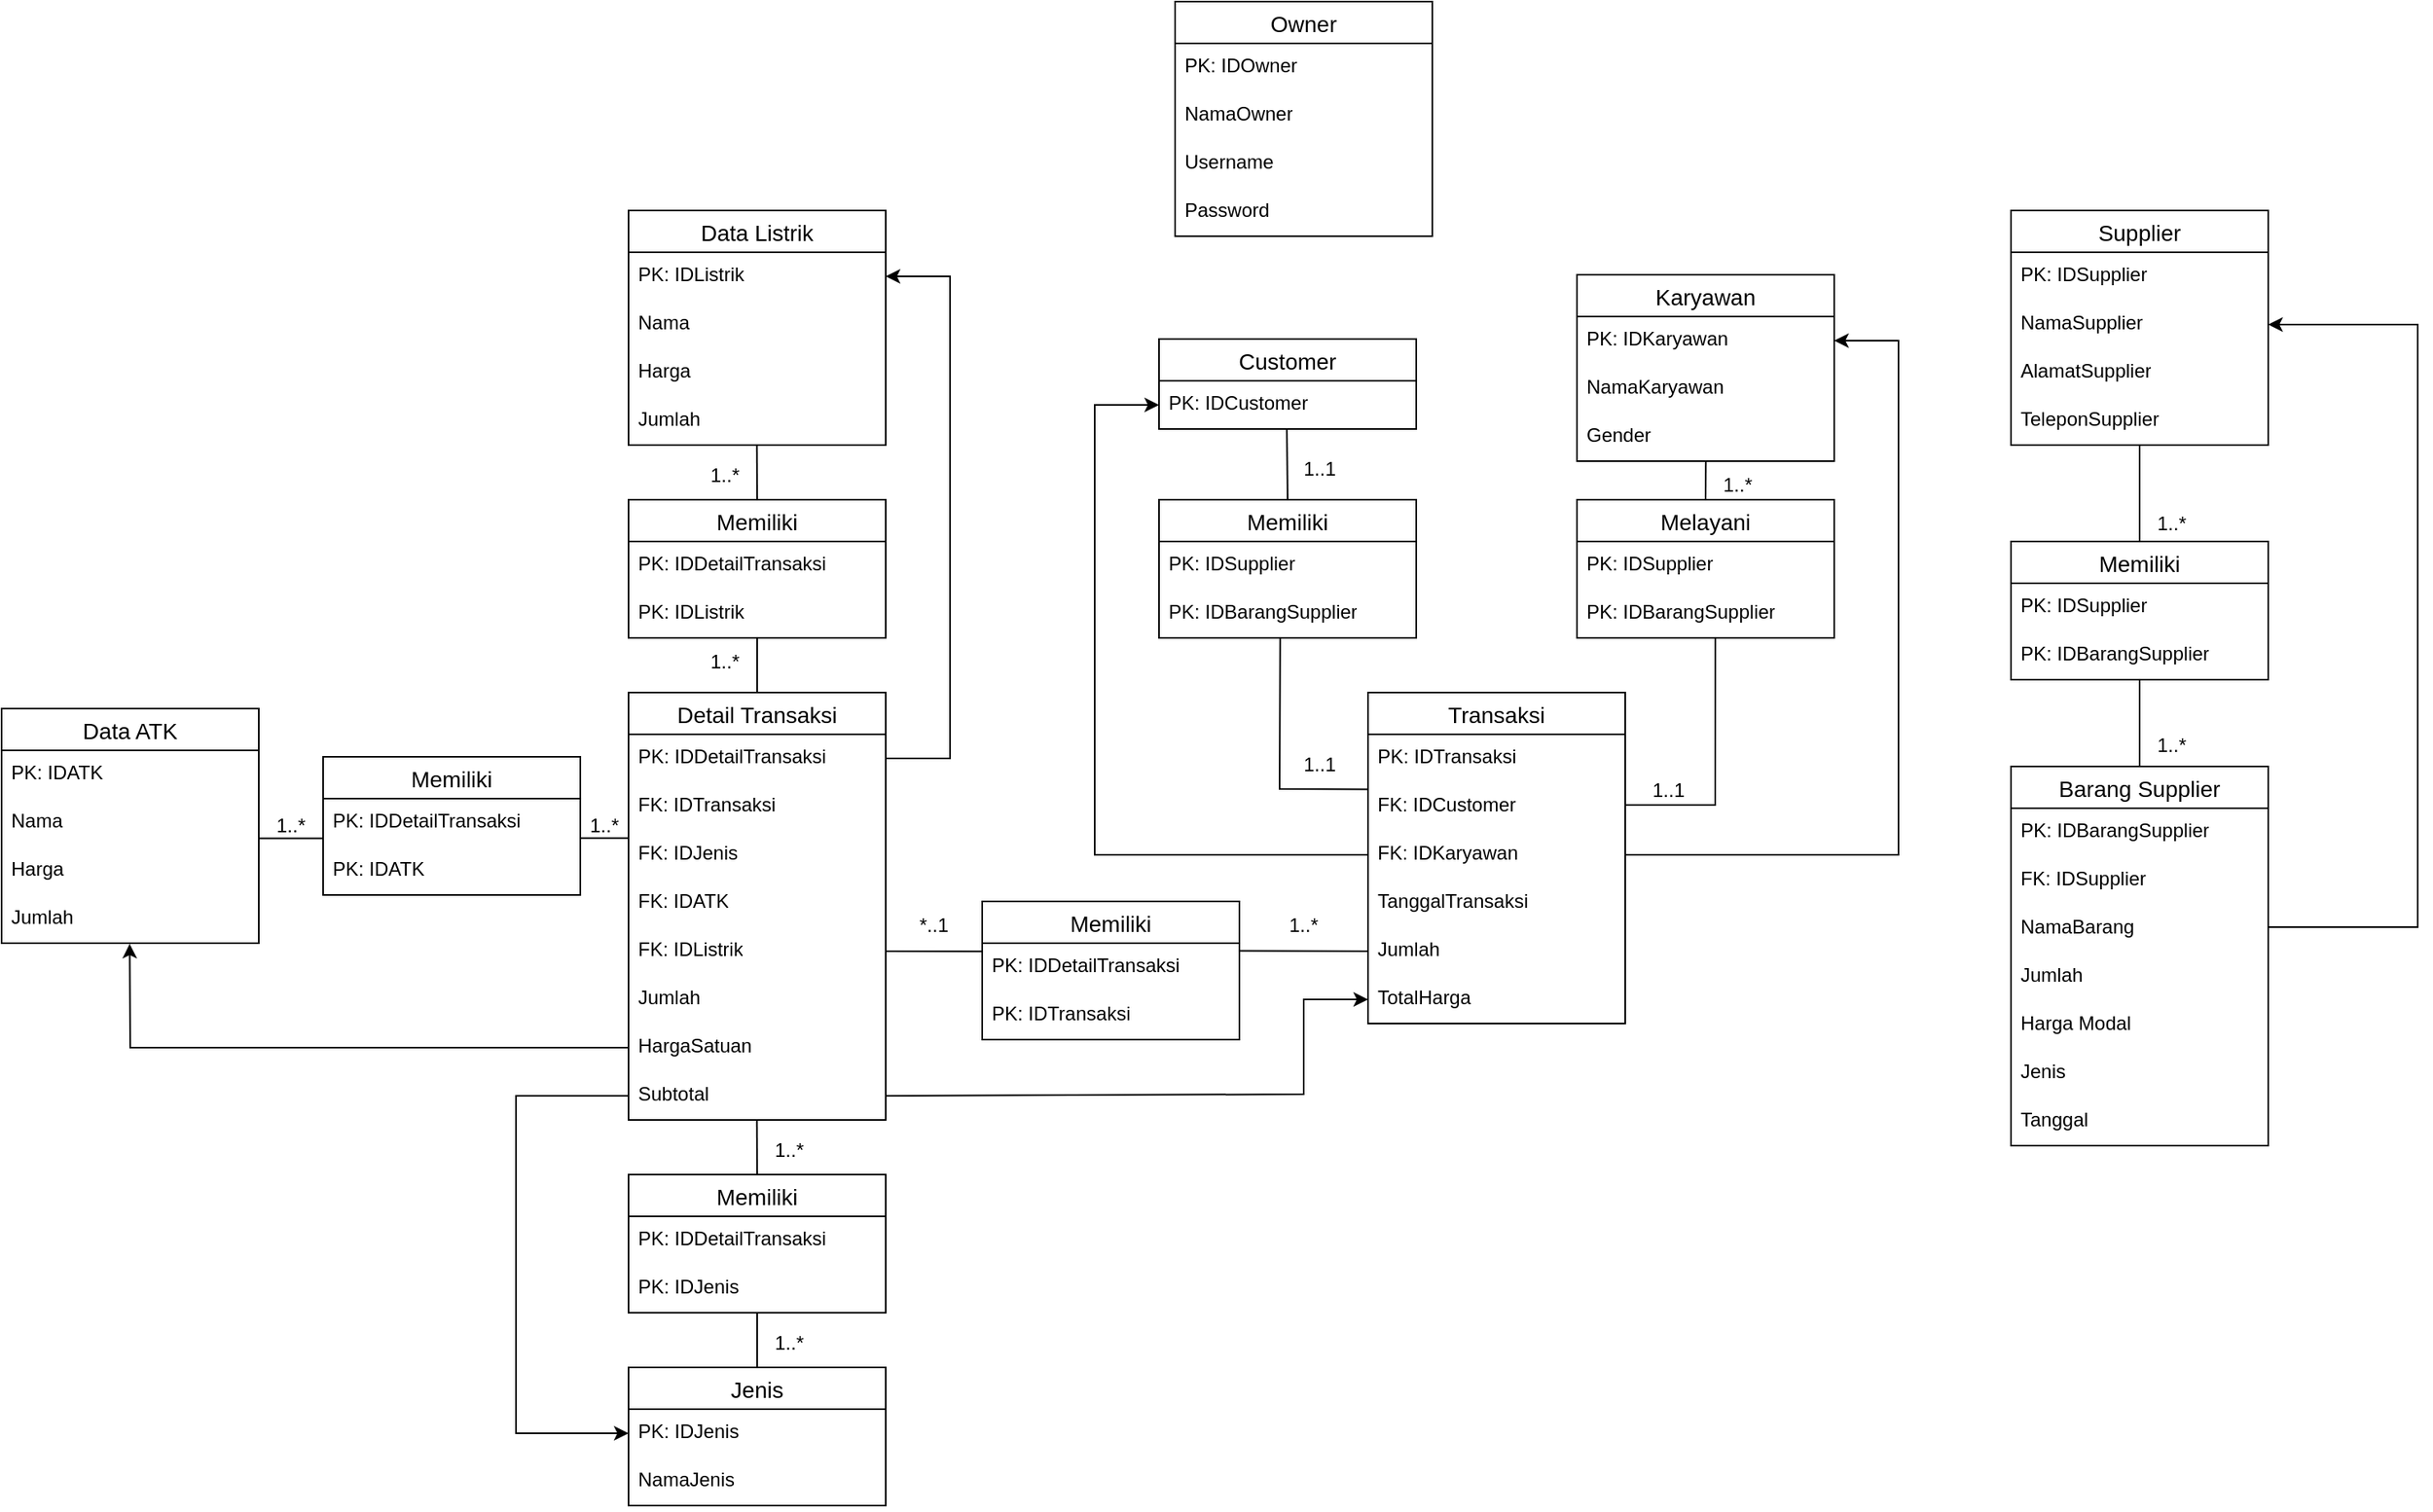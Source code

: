 <mxfile version="24.9.1">
  <diagram name="Page-1" id="pd5Z-vJEDujKjC-KWBN4">
    <mxGraphModel dx="1812" dy="1682" grid="1" gridSize="10" guides="1" tooltips="1" connect="1" arrows="1" fold="1" page="1" pageScale="1" pageWidth="827" pageHeight="1169" math="0" shadow="0">
      <root>
        <mxCell id="0" />
        <mxCell id="1" parent="0" />
        <mxCell id="2nRiDqllTPxRwzyI0WlH-1" value="Jenis" style="swimlane;fontStyle=0;childLayout=stackLayout;horizontal=1;startSize=26;horizontalStack=0;resizeParent=1;resizeParentMax=0;resizeLast=0;collapsible=1;marginBottom=0;align=center;fontSize=14;" vertex="1" parent="1">
          <mxGeometry x="150" y="760" width="160" height="86" as="geometry" />
        </mxCell>
        <mxCell id="2nRiDqllTPxRwzyI0WlH-2" value="PK: IDJenis" style="text;strokeColor=none;fillColor=none;spacingLeft=4;spacingRight=4;overflow=hidden;rotatable=0;points=[[0,0.5],[1,0.5]];portConstraint=eastwest;fontSize=12;whiteSpace=wrap;html=1;" vertex="1" parent="2nRiDqllTPxRwzyI0WlH-1">
          <mxGeometry y="26" width="160" height="30" as="geometry" />
        </mxCell>
        <mxCell id="2nRiDqllTPxRwzyI0WlH-3" value="NamaJenis" style="text;strokeColor=none;fillColor=none;spacingLeft=4;spacingRight=4;overflow=hidden;rotatable=0;points=[[0,0.5],[1,0.5]];portConstraint=eastwest;fontSize=12;whiteSpace=wrap;html=1;" vertex="1" parent="2nRiDqllTPxRwzyI0WlH-1">
          <mxGeometry y="56" width="160" height="30" as="geometry" />
        </mxCell>
        <mxCell id="2nRiDqllTPxRwzyI0WlH-5" value="Data Listrik" style="swimlane;fontStyle=0;childLayout=stackLayout;horizontal=1;startSize=26;horizontalStack=0;resizeParent=1;resizeParentMax=0;resizeLast=0;collapsible=1;marginBottom=0;align=center;fontSize=14;" vertex="1" parent="1">
          <mxGeometry x="150" y="40" width="160" height="146" as="geometry" />
        </mxCell>
        <mxCell id="2nRiDqllTPxRwzyI0WlH-6" value="PK: IDListrik" style="text;strokeColor=none;fillColor=none;spacingLeft=4;spacingRight=4;overflow=hidden;rotatable=0;points=[[0,0.5],[1,0.5]];portConstraint=eastwest;fontSize=12;whiteSpace=wrap;html=1;" vertex="1" parent="2nRiDqllTPxRwzyI0WlH-5">
          <mxGeometry y="26" width="160" height="30" as="geometry" />
        </mxCell>
        <mxCell id="2nRiDqllTPxRwzyI0WlH-10" value="Nama" style="text;strokeColor=none;fillColor=none;spacingLeft=4;spacingRight=4;overflow=hidden;rotatable=0;points=[[0,0.5],[1,0.5]];portConstraint=eastwest;fontSize=12;whiteSpace=wrap;html=1;" vertex="1" parent="2nRiDqllTPxRwzyI0WlH-5">
          <mxGeometry y="56" width="160" height="30" as="geometry" />
        </mxCell>
        <mxCell id="2nRiDqllTPxRwzyI0WlH-7" value="Harga" style="text;strokeColor=none;fillColor=none;spacingLeft=4;spacingRight=4;overflow=hidden;rotatable=0;points=[[0,0.5],[1,0.5]];portConstraint=eastwest;fontSize=12;whiteSpace=wrap;html=1;" vertex="1" parent="2nRiDqllTPxRwzyI0WlH-5">
          <mxGeometry y="86" width="160" height="30" as="geometry" />
        </mxCell>
        <mxCell id="2nRiDqllTPxRwzyI0WlH-8" value="Jumlah" style="text;strokeColor=none;fillColor=none;spacingLeft=4;spacingRight=4;overflow=hidden;rotatable=0;points=[[0,0.5],[1,0.5]];portConstraint=eastwest;fontSize=12;whiteSpace=wrap;html=1;" vertex="1" parent="2nRiDqllTPxRwzyI0WlH-5">
          <mxGeometry y="116" width="160" height="30" as="geometry" />
        </mxCell>
        <mxCell id="2nRiDqllTPxRwzyI0WlH-21" value="Data ATK" style="swimlane;fontStyle=0;childLayout=stackLayout;horizontal=1;startSize=26;horizontalStack=0;resizeParent=1;resizeParentMax=0;resizeLast=0;collapsible=1;marginBottom=0;align=center;fontSize=14;" vertex="1" parent="1">
          <mxGeometry x="-240" y="350" width="160" height="146" as="geometry" />
        </mxCell>
        <mxCell id="2nRiDqllTPxRwzyI0WlH-22" value="PK: IDATK" style="text;strokeColor=none;fillColor=none;spacingLeft=4;spacingRight=4;overflow=hidden;rotatable=0;points=[[0,0.5],[1,0.5]];portConstraint=eastwest;fontSize=12;whiteSpace=wrap;html=1;" vertex="1" parent="2nRiDqllTPxRwzyI0WlH-21">
          <mxGeometry y="26" width="160" height="30" as="geometry" />
        </mxCell>
        <mxCell id="2nRiDqllTPxRwzyI0WlH-23" value="Nama" style="text;strokeColor=none;fillColor=none;spacingLeft=4;spacingRight=4;overflow=hidden;rotatable=0;points=[[0,0.5],[1,0.5]];portConstraint=eastwest;fontSize=12;whiteSpace=wrap;html=1;" vertex="1" parent="2nRiDqllTPxRwzyI0WlH-21">
          <mxGeometry y="56" width="160" height="30" as="geometry" />
        </mxCell>
        <mxCell id="2nRiDqllTPxRwzyI0WlH-24" value="Harga" style="text;strokeColor=none;fillColor=none;spacingLeft=4;spacingRight=4;overflow=hidden;rotatable=0;points=[[0,0.5],[1,0.5]];portConstraint=eastwest;fontSize=12;whiteSpace=wrap;html=1;" vertex="1" parent="2nRiDqllTPxRwzyI0WlH-21">
          <mxGeometry y="86" width="160" height="30" as="geometry" />
        </mxCell>
        <mxCell id="2nRiDqllTPxRwzyI0WlH-25" value="Jumlah" style="text;strokeColor=none;fillColor=none;spacingLeft=4;spacingRight=4;overflow=hidden;rotatable=0;points=[[0,0.5],[1,0.5]];portConstraint=eastwest;fontSize=12;whiteSpace=wrap;html=1;" vertex="1" parent="2nRiDqllTPxRwzyI0WlH-21">
          <mxGeometry y="116" width="160" height="30" as="geometry" />
        </mxCell>
        <mxCell id="2nRiDqllTPxRwzyI0WlH-26" value="Karyawan" style="swimlane;fontStyle=0;childLayout=stackLayout;horizontal=1;startSize=26;horizontalStack=0;resizeParent=1;resizeParentMax=0;resizeLast=0;collapsible=1;marginBottom=0;align=center;fontSize=14;" vertex="1" parent="1">
          <mxGeometry x="740" y="80" width="160" height="116" as="geometry" />
        </mxCell>
        <mxCell id="2nRiDqllTPxRwzyI0WlH-27" value="PK: IDKaryawan" style="text;strokeColor=none;fillColor=none;spacingLeft=4;spacingRight=4;overflow=hidden;rotatable=0;points=[[0,0.5],[1,0.5]];portConstraint=eastwest;fontSize=12;whiteSpace=wrap;html=1;" vertex="1" parent="2nRiDqllTPxRwzyI0WlH-26">
          <mxGeometry y="26" width="160" height="30" as="geometry" />
        </mxCell>
        <mxCell id="2nRiDqllTPxRwzyI0WlH-28" value="NamaKaryawan" style="text;strokeColor=none;fillColor=none;spacingLeft=4;spacingRight=4;overflow=hidden;rotatable=0;points=[[0,0.5],[1,0.5]];portConstraint=eastwest;fontSize=12;whiteSpace=wrap;html=1;" vertex="1" parent="2nRiDqllTPxRwzyI0WlH-26">
          <mxGeometry y="56" width="160" height="30" as="geometry" />
        </mxCell>
        <mxCell id="2nRiDqllTPxRwzyI0WlH-29" value="Gender" style="text;strokeColor=none;fillColor=none;spacingLeft=4;spacingRight=4;overflow=hidden;rotatable=0;points=[[0,0.5],[1,0.5]];portConstraint=eastwest;fontSize=12;whiteSpace=wrap;html=1;" vertex="1" parent="2nRiDqllTPxRwzyI0WlH-26">
          <mxGeometry y="86" width="160" height="30" as="geometry" />
        </mxCell>
        <mxCell id="2nRiDqllTPxRwzyI0WlH-30" value="Customer" style="swimlane;fontStyle=0;childLayout=stackLayout;horizontal=1;startSize=26;horizontalStack=0;resizeParent=1;resizeParentMax=0;resizeLast=0;collapsible=1;marginBottom=0;align=center;fontSize=14;" vertex="1" parent="1">
          <mxGeometry x="480" y="120" width="160" height="56" as="geometry" />
        </mxCell>
        <mxCell id="2nRiDqllTPxRwzyI0WlH-31" value="PK: IDCustomer" style="text;strokeColor=none;fillColor=none;spacingLeft=4;spacingRight=4;overflow=hidden;rotatable=0;points=[[0,0.5],[1,0.5]];portConstraint=eastwest;fontSize=12;whiteSpace=wrap;html=1;" vertex="1" parent="2nRiDqllTPxRwzyI0WlH-30">
          <mxGeometry y="26" width="160" height="30" as="geometry" />
        </mxCell>
        <mxCell id="2nRiDqllTPxRwzyI0WlH-34" value="Owner" style="swimlane;fontStyle=0;childLayout=stackLayout;horizontal=1;startSize=26;horizontalStack=0;resizeParent=1;resizeParentMax=0;resizeLast=0;collapsible=1;marginBottom=0;align=center;fontSize=14;" vertex="1" parent="1">
          <mxGeometry x="490" y="-90" width="160" height="146" as="geometry" />
        </mxCell>
        <mxCell id="2nRiDqllTPxRwzyI0WlH-35" value="PK: IDOwner" style="text;strokeColor=none;fillColor=none;spacingLeft=4;spacingRight=4;overflow=hidden;rotatable=0;points=[[0,0.5],[1,0.5]];portConstraint=eastwest;fontSize=12;whiteSpace=wrap;html=1;" vertex="1" parent="2nRiDqllTPxRwzyI0WlH-34">
          <mxGeometry y="26" width="160" height="30" as="geometry" />
        </mxCell>
        <mxCell id="2nRiDqllTPxRwzyI0WlH-36" value="NamaOwner" style="text;strokeColor=none;fillColor=none;spacingLeft=4;spacingRight=4;overflow=hidden;rotatable=0;points=[[0,0.5],[1,0.5]];portConstraint=eastwest;fontSize=12;whiteSpace=wrap;html=1;" vertex="1" parent="2nRiDqllTPxRwzyI0WlH-34">
          <mxGeometry y="56" width="160" height="30" as="geometry" />
        </mxCell>
        <mxCell id="2nRiDqllTPxRwzyI0WlH-37" value="Username" style="text;strokeColor=none;fillColor=none;spacingLeft=4;spacingRight=4;overflow=hidden;rotatable=0;points=[[0,0.5],[1,0.5]];portConstraint=eastwest;fontSize=12;whiteSpace=wrap;html=1;" vertex="1" parent="2nRiDqllTPxRwzyI0WlH-34">
          <mxGeometry y="86" width="160" height="30" as="geometry" />
        </mxCell>
        <mxCell id="2nRiDqllTPxRwzyI0WlH-38" value="Password" style="text;strokeColor=none;fillColor=none;spacingLeft=4;spacingRight=4;overflow=hidden;rotatable=0;points=[[0,0.5],[1,0.5]];portConstraint=eastwest;fontSize=12;whiteSpace=wrap;html=1;" vertex="1" parent="2nRiDqllTPxRwzyI0WlH-34">
          <mxGeometry y="116" width="160" height="30" as="geometry" />
        </mxCell>
        <mxCell id="2nRiDqllTPxRwzyI0WlH-39" value="Supplier" style="swimlane;fontStyle=0;childLayout=stackLayout;horizontal=1;startSize=26;horizontalStack=0;resizeParent=1;resizeParentMax=0;resizeLast=0;collapsible=1;marginBottom=0;align=center;fontSize=14;" vertex="1" parent="1">
          <mxGeometry x="1010" y="40" width="160" height="146" as="geometry" />
        </mxCell>
        <mxCell id="2nRiDqllTPxRwzyI0WlH-40" value="PK: IDSupplier" style="text;strokeColor=none;fillColor=none;spacingLeft=4;spacingRight=4;overflow=hidden;rotatable=0;points=[[0,0.5],[1,0.5]];portConstraint=eastwest;fontSize=12;whiteSpace=wrap;html=1;" vertex="1" parent="2nRiDqllTPxRwzyI0WlH-39">
          <mxGeometry y="26" width="160" height="30" as="geometry" />
        </mxCell>
        <mxCell id="2nRiDqllTPxRwzyI0WlH-41" value="NamaSupplier" style="text;strokeColor=none;fillColor=none;spacingLeft=4;spacingRight=4;overflow=hidden;rotatable=0;points=[[0,0.5],[1,0.5]];portConstraint=eastwest;fontSize=12;whiteSpace=wrap;html=1;" vertex="1" parent="2nRiDqllTPxRwzyI0WlH-39">
          <mxGeometry y="56" width="160" height="30" as="geometry" />
        </mxCell>
        <mxCell id="2nRiDqllTPxRwzyI0WlH-42" value="AlamatSupplier" style="text;strokeColor=none;fillColor=none;spacingLeft=4;spacingRight=4;overflow=hidden;rotatable=0;points=[[0,0.5],[1,0.5]];portConstraint=eastwest;fontSize=12;whiteSpace=wrap;html=1;" vertex="1" parent="2nRiDqllTPxRwzyI0WlH-39">
          <mxGeometry y="86" width="160" height="30" as="geometry" />
        </mxCell>
        <mxCell id="2nRiDqllTPxRwzyI0WlH-43" value="TeleponSupplier" style="text;strokeColor=none;fillColor=none;spacingLeft=4;spacingRight=4;overflow=hidden;rotatable=0;points=[[0,0.5],[1,0.5]];portConstraint=eastwest;fontSize=12;whiteSpace=wrap;html=1;" vertex="1" parent="2nRiDqllTPxRwzyI0WlH-39">
          <mxGeometry y="116" width="160" height="30" as="geometry" />
        </mxCell>
        <mxCell id="2nRiDqllTPxRwzyI0WlH-44" value="Barang Supplier" style="swimlane;fontStyle=0;childLayout=stackLayout;horizontal=1;startSize=26;horizontalStack=0;resizeParent=1;resizeParentMax=0;resizeLast=0;collapsible=1;marginBottom=0;align=center;fontSize=14;" vertex="1" parent="1">
          <mxGeometry x="1010" y="386" width="160" height="236" as="geometry" />
        </mxCell>
        <mxCell id="2nRiDqllTPxRwzyI0WlH-45" value="PK: IDBarangSupplier" style="text;strokeColor=none;fillColor=none;spacingLeft=4;spacingRight=4;overflow=hidden;rotatable=0;points=[[0,0.5],[1,0.5]];portConstraint=eastwest;fontSize=12;whiteSpace=wrap;html=1;" vertex="1" parent="2nRiDqllTPxRwzyI0WlH-44">
          <mxGeometry y="26" width="160" height="30" as="geometry" />
        </mxCell>
        <mxCell id="2nRiDqllTPxRwzyI0WlH-46" value="FK: IDSupplier" style="text;strokeColor=none;fillColor=none;spacingLeft=4;spacingRight=4;overflow=hidden;rotatable=0;points=[[0,0.5],[1,0.5]];portConstraint=eastwest;fontSize=12;whiteSpace=wrap;html=1;" vertex="1" parent="2nRiDqllTPxRwzyI0WlH-44">
          <mxGeometry y="56" width="160" height="30" as="geometry" />
        </mxCell>
        <mxCell id="2nRiDqllTPxRwzyI0WlH-47" value="NamaBarang" style="text;strokeColor=none;fillColor=none;spacingLeft=4;spacingRight=4;overflow=hidden;rotatable=0;points=[[0,0.5],[1,0.5]];portConstraint=eastwest;fontSize=12;whiteSpace=wrap;html=1;" vertex="1" parent="2nRiDqllTPxRwzyI0WlH-44">
          <mxGeometry y="86" width="160" height="30" as="geometry" />
        </mxCell>
        <mxCell id="2nRiDqllTPxRwzyI0WlH-49" value="Jumlah" style="text;strokeColor=none;fillColor=none;spacingLeft=4;spacingRight=4;overflow=hidden;rotatable=0;points=[[0,0.5],[1,0.5]];portConstraint=eastwest;fontSize=12;whiteSpace=wrap;html=1;" vertex="1" parent="2nRiDqllTPxRwzyI0WlH-44">
          <mxGeometry y="116" width="160" height="30" as="geometry" />
        </mxCell>
        <mxCell id="2nRiDqllTPxRwzyI0WlH-50" value="Harga Modal" style="text;strokeColor=none;fillColor=none;spacingLeft=4;spacingRight=4;overflow=hidden;rotatable=0;points=[[0,0.5],[1,0.5]];portConstraint=eastwest;fontSize=12;whiteSpace=wrap;html=1;" vertex="1" parent="2nRiDqllTPxRwzyI0WlH-44">
          <mxGeometry y="146" width="160" height="30" as="geometry" />
        </mxCell>
        <mxCell id="2nRiDqllTPxRwzyI0WlH-51" value="Jenis" style="text;strokeColor=none;fillColor=none;spacingLeft=4;spacingRight=4;overflow=hidden;rotatable=0;points=[[0,0.5],[1,0.5]];portConstraint=eastwest;fontSize=12;whiteSpace=wrap;html=1;" vertex="1" parent="2nRiDqllTPxRwzyI0WlH-44">
          <mxGeometry y="176" width="160" height="30" as="geometry" />
        </mxCell>
        <mxCell id="2nRiDqllTPxRwzyI0WlH-52" value="Tanggal" style="text;strokeColor=none;fillColor=none;spacingLeft=4;spacingRight=4;overflow=hidden;rotatable=0;points=[[0,0.5],[1,0.5]];portConstraint=eastwest;fontSize=12;whiteSpace=wrap;html=1;" vertex="1" parent="2nRiDqllTPxRwzyI0WlH-44">
          <mxGeometry y="206" width="160" height="30" as="geometry" />
        </mxCell>
        <mxCell id="2nRiDqllTPxRwzyI0WlH-53" value="Transaksi" style="swimlane;fontStyle=0;childLayout=stackLayout;horizontal=1;startSize=26;horizontalStack=0;resizeParent=1;resizeParentMax=0;resizeLast=0;collapsible=1;marginBottom=0;align=center;fontSize=14;" vertex="1" parent="1">
          <mxGeometry x="610" y="340" width="160" height="206" as="geometry" />
        </mxCell>
        <mxCell id="2nRiDqllTPxRwzyI0WlH-54" value="PK: IDTransaksi" style="text;strokeColor=none;fillColor=none;spacingLeft=4;spacingRight=4;overflow=hidden;rotatable=0;points=[[0,0.5],[1,0.5]];portConstraint=eastwest;fontSize=12;whiteSpace=wrap;html=1;" vertex="1" parent="2nRiDqllTPxRwzyI0WlH-53">
          <mxGeometry y="26" width="160" height="30" as="geometry" />
        </mxCell>
        <mxCell id="2nRiDqllTPxRwzyI0WlH-61" value="FK: IDCustomer" style="text;strokeColor=none;fillColor=none;spacingLeft=4;spacingRight=4;overflow=hidden;rotatable=0;points=[[0,0.5],[1,0.5]];portConstraint=eastwest;fontSize=12;whiteSpace=wrap;html=1;" vertex="1" parent="2nRiDqllTPxRwzyI0WlH-53">
          <mxGeometry y="56" width="160" height="30" as="geometry" />
        </mxCell>
        <mxCell id="2nRiDqllTPxRwzyI0WlH-62" value="FK: IDKaryawan" style="text;strokeColor=none;fillColor=none;spacingLeft=4;spacingRight=4;overflow=hidden;rotatable=0;points=[[0,0.5],[1,0.5]];portConstraint=eastwest;fontSize=12;whiteSpace=wrap;html=1;" vertex="1" parent="2nRiDqllTPxRwzyI0WlH-53">
          <mxGeometry y="86" width="160" height="30" as="geometry" />
        </mxCell>
        <mxCell id="2nRiDqllTPxRwzyI0WlH-55" value="TanggalTransaksi" style="text;strokeColor=none;fillColor=none;spacingLeft=4;spacingRight=4;overflow=hidden;rotatable=0;points=[[0,0.5],[1,0.5]];portConstraint=eastwest;fontSize=12;whiteSpace=wrap;html=1;" vertex="1" parent="2nRiDqllTPxRwzyI0WlH-53">
          <mxGeometry y="116" width="160" height="30" as="geometry" />
        </mxCell>
        <mxCell id="2nRiDqllTPxRwzyI0WlH-56" value="Jumlah" style="text;strokeColor=none;fillColor=none;spacingLeft=4;spacingRight=4;overflow=hidden;rotatable=0;points=[[0,0.5],[1,0.5]];portConstraint=eastwest;fontSize=12;whiteSpace=wrap;html=1;" vertex="1" parent="2nRiDqllTPxRwzyI0WlH-53">
          <mxGeometry y="146" width="160" height="30" as="geometry" />
        </mxCell>
        <mxCell id="2nRiDqllTPxRwzyI0WlH-57" value="TotalHarga" style="text;strokeColor=none;fillColor=none;spacingLeft=4;spacingRight=4;overflow=hidden;rotatable=0;points=[[0,0.5],[1,0.5]];portConstraint=eastwest;fontSize=12;whiteSpace=wrap;html=1;" vertex="1" parent="2nRiDqllTPxRwzyI0WlH-53">
          <mxGeometry y="176" width="160" height="30" as="geometry" />
        </mxCell>
        <mxCell id="2nRiDqllTPxRwzyI0WlH-64" value="Detail Transaksi" style="swimlane;fontStyle=0;childLayout=stackLayout;horizontal=1;startSize=26;horizontalStack=0;resizeParent=1;resizeParentMax=0;resizeLast=0;collapsible=1;marginBottom=0;align=center;fontSize=14;" vertex="1" parent="1">
          <mxGeometry x="150" y="340" width="160" height="266" as="geometry" />
        </mxCell>
        <mxCell id="2nRiDqllTPxRwzyI0WlH-65" value="PK: IDDetailTransaksi" style="text;strokeColor=none;fillColor=none;spacingLeft=4;spacingRight=4;overflow=hidden;rotatable=0;points=[[0,0.5],[1,0.5]];portConstraint=eastwest;fontSize=12;whiteSpace=wrap;html=1;" vertex="1" parent="2nRiDqllTPxRwzyI0WlH-64">
          <mxGeometry y="26" width="160" height="30" as="geometry" />
        </mxCell>
        <mxCell id="2nRiDqllTPxRwzyI0WlH-75" value="FK: IDTransaksi" style="text;strokeColor=none;fillColor=none;spacingLeft=4;spacingRight=4;overflow=hidden;rotatable=0;points=[[0,0.5],[1,0.5]];portConstraint=eastwest;fontSize=12;whiteSpace=wrap;html=1;" vertex="1" parent="2nRiDqllTPxRwzyI0WlH-64">
          <mxGeometry y="56" width="160" height="30" as="geometry" />
        </mxCell>
        <mxCell id="2nRiDqllTPxRwzyI0WlH-66" value="FK: IDJenis" style="text;strokeColor=none;fillColor=none;spacingLeft=4;spacingRight=4;overflow=hidden;rotatable=0;points=[[0,0.5],[1,0.5]];portConstraint=eastwest;fontSize=12;whiteSpace=wrap;html=1;" vertex="1" parent="2nRiDqllTPxRwzyI0WlH-64">
          <mxGeometry y="86" width="160" height="30" as="geometry" />
        </mxCell>
        <mxCell id="2nRiDqllTPxRwzyI0WlH-67" value="FK: IDATK" style="text;strokeColor=none;fillColor=none;spacingLeft=4;spacingRight=4;overflow=hidden;rotatable=0;points=[[0,0.5],[1,0.5]];portConstraint=eastwest;fontSize=12;whiteSpace=wrap;html=1;" vertex="1" parent="2nRiDqllTPxRwzyI0WlH-64">
          <mxGeometry y="116" width="160" height="30" as="geometry" />
        </mxCell>
        <mxCell id="2nRiDqllTPxRwzyI0WlH-90" value="FK: IDListrik" style="text;strokeColor=none;fillColor=none;spacingLeft=4;spacingRight=4;overflow=hidden;rotatable=0;points=[[0,0.5],[1,0.5]];portConstraint=eastwest;fontSize=12;whiteSpace=wrap;html=1;" vertex="1" parent="2nRiDqllTPxRwzyI0WlH-64">
          <mxGeometry y="146" width="160" height="30" as="geometry" />
        </mxCell>
        <mxCell id="2nRiDqllTPxRwzyI0WlH-68" value="Jumlah" style="text;strokeColor=none;fillColor=none;spacingLeft=4;spacingRight=4;overflow=hidden;rotatable=0;points=[[0,0.5],[1,0.5]];portConstraint=eastwest;fontSize=12;whiteSpace=wrap;html=1;" vertex="1" parent="2nRiDqllTPxRwzyI0WlH-64">
          <mxGeometry y="176" width="160" height="30" as="geometry" />
        </mxCell>
        <mxCell id="2nRiDqllTPxRwzyI0WlH-69" value="HargaSatuan" style="text;strokeColor=none;fillColor=none;spacingLeft=4;spacingRight=4;overflow=hidden;rotatable=0;points=[[0,0.5],[1,0.5]];portConstraint=eastwest;fontSize=12;whiteSpace=wrap;html=1;" vertex="1" parent="2nRiDqllTPxRwzyI0WlH-64">
          <mxGeometry y="206" width="160" height="30" as="geometry" />
        </mxCell>
        <mxCell id="2nRiDqllTPxRwzyI0WlH-70" value="Subtotal" style="text;strokeColor=none;fillColor=none;spacingLeft=4;spacingRight=4;overflow=hidden;rotatable=0;points=[[0,0.5],[1,0.5]];portConstraint=eastwest;fontSize=12;whiteSpace=wrap;html=1;" vertex="1" parent="2nRiDqllTPxRwzyI0WlH-64">
          <mxGeometry y="236" width="160" height="30" as="geometry" />
        </mxCell>
        <mxCell id="2nRiDqllTPxRwzyI0WlH-81" value="Memiliki" style="swimlane;fontStyle=0;childLayout=stackLayout;horizontal=1;startSize=26;horizontalStack=0;resizeParent=1;resizeParentMax=0;resizeLast=0;collapsible=1;marginBottom=0;align=center;fontSize=14;" vertex="1" parent="1">
          <mxGeometry x="1010" y="246" width="160" height="86" as="geometry" />
        </mxCell>
        <mxCell id="2nRiDqllTPxRwzyI0WlH-82" value="PK: IDSupplier" style="text;strokeColor=none;fillColor=none;spacingLeft=4;spacingRight=4;overflow=hidden;rotatable=0;points=[[0,0.5],[1,0.5]];portConstraint=eastwest;fontSize=12;whiteSpace=wrap;html=1;" vertex="1" parent="2nRiDqllTPxRwzyI0WlH-81">
          <mxGeometry y="26" width="160" height="30" as="geometry" />
        </mxCell>
        <mxCell id="2nRiDqllTPxRwzyI0WlH-83" value="PK: IDBarangSupplier" style="text;strokeColor=none;fillColor=none;spacingLeft=4;spacingRight=4;overflow=hidden;rotatable=0;points=[[0,0.5],[1,0.5]];portConstraint=eastwest;fontSize=12;whiteSpace=wrap;html=1;" vertex="1" parent="2nRiDqllTPxRwzyI0WlH-81">
          <mxGeometry y="56" width="160" height="30" as="geometry" />
        </mxCell>
        <mxCell id="2nRiDqllTPxRwzyI0WlH-85" value="" style="endArrow=none;html=1;rounded=0;exitX=0.5;exitY=0;exitDx=0;exitDy=0;entryX=0.5;entryY=1.005;entryDx=0;entryDy=0;entryPerimeter=0;" edge="1" parent="1" source="2nRiDqllTPxRwzyI0WlH-44" target="2nRiDqllTPxRwzyI0WlH-83">
          <mxGeometry width="50" height="50" relative="1" as="geometry">
            <mxPoint x="1063" y="376" as="sourcePoint" />
            <mxPoint x="1090" y="336" as="targetPoint" />
          </mxGeometry>
        </mxCell>
        <mxCell id="2nRiDqllTPxRwzyI0WlH-86" value="" style="endArrow=none;html=1;rounded=0;entryX=0.5;entryY=1;entryDx=0;entryDy=0;entryPerimeter=0;" edge="1" parent="1" target="2nRiDqllTPxRwzyI0WlH-43">
          <mxGeometry width="50" height="50" relative="1" as="geometry">
            <mxPoint x="1090" y="246" as="sourcePoint" />
            <mxPoint x="1100" y="342" as="targetPoint" />
          </mxGeometry>
        </mxCell>
        <mxCell id="2nRiDqllTPxRwzyI0WlH-87" value="" style="endArrow=classic;html=1;rounded=0;entryX=1;entryY=0.5;entryDx=0;entryDy=0;" edge="1" parent="1">
          <mxGeometry width="50" height="50" relative="1" as="geometry">
            <mxPoint x="1170" y="486" as="sourcePoint" />
            <mxPoint x="1170" y="111" as="targetPoint" />
            <Array as="points">
              <mxPoint x="1263" y="486" />
              <mxPoint x="1263" y="111" />
            </Array>
          </mxGeometry>
        </mxCell>
        <mxCell id="2nRiDqllTPxRwzyI0WlH-91" value="Memiliki" style="swimlane;fontStyle=0;childLayout=stackLayout;horizontal=1;startSize=26;horizontalStack=0;resizeParent=1;resizeParentMax=0;resizeLast=0;collapsible=1;marginBottom=0;align=center;fontSize=14;" vertex="1" parent="1">
          <mxGeometry x="480" y="220" width="160" height="86" as="geometry" />
        </mxCell>
        <mxCell id="2nRiDqllTPxRwzyI0WlH-92" value="PK: IDSupplier" style="text;strokeColor=none;fillColor=none;spacingLeft=4;spacingRight=4;overflow=hidden;rotatable=0;points=[[0,0.5],[1,0.5]];portConstraint=eastwest;fontSize=12;whiteSpace=wrap;html=1;" vertex="1" parent="2nRiDqllTPxRwzyI0WlH-91">
          <mxGeometry y="26" width="160" height="30" as="geometry" />
        </mxCell>
        <mxCell id="2nRiDqllTPxRwzyI0WlH-93" value="PK: IDBarangSupplier" style="text;strokeColor=none;fillColor=none;spacingLeft=4;spacingRight=4;overflow=hidden;rotatable=0;points=[[0,0.5],[1,0.5]];portConstraint=eastwest;fontSize=12;whiteSpace=wrap;html=1;" vertex="1" parent="2nRiDqllTPxRwzyI0WlH-91">
          <mxGeometry y="56" width="160" height="30" as="geometry" />
        </mxCell>
        <mxCell id="2nRiDqllTPxRwzyI0WlH-94" value="Melayani" style="swimlane;fontStyle=0;childLayout=stackLayout;horizontal=1;startSize=26;horizontalStack=0;resizeParent=1;resizeParentMax=0;resizeLast=0;collapsible=1;marginBottom=0;align=center;fontSize=14;" vertex="1" parent="1">
          <mxGeometry x="740" y="220" width="160" height="86" as="geometry" />
        </mxCell>
        <mxCell id="2nRiDqllTPxRwzyI0WlH-95" value="PK: IDSupplier" style="text;strokeColor=none;fillColor=none;spacingLeft=4;spacingRight=4;overflow=hidden;rotatable=0;points=[[0,0.5],[1,0.5]];portConstraint=eastwest;fontSize=12;whiteSpace=wrap;html=1;" vertex="1" parent="2nRiDqllTPxRwzyI0WlH-94">
          <mxGeometry y="26" width="160" height="30" as="geometry" />
        </mxCell>
        <mxCell id="2nRiDqllTPxRwzyI0WlH-96" value="PK: IDBarangSupplier" style="text;strokeColor=none;fillColor=none;spacingLeft=4;spacingRight=4;overflow=hidden;rotatable=0;points=[[0,0.5],[1,0.5]];portConstraint=eastwest;fontSize=12;whiteSpace=wrap;html=1;" vertex="1" parent="2nRiDqllTPxRwzyI0WlH-94">
          <mxGeometry y="56" width="160" height="30" as="geometry" />
        </mxCell>
        <mxCell id="2nRiDqllTPxRwzyI0WlH-97" value="" style="endArrow=none;html=1;rounded=0;entryX=0.538;entryY=1.001;entryDx=0;entryDy=0;entryPerimeter=0;exitX=1;exitY=0.467;exitDx=0;exitDy=0;exitPerimeter=0;" edge="1" parent="1" source="2nRiDqllTPxRwzyI0WlH-61" target="2nRiDqllTPxRwzyI0WlH-96">
          <mxGeometry width="50" height="50" relative="1" as="geometry">
            <mxPoint x="750" y="430" as="sourcePoint" />
            <mxPoint x="800" y="380" as="targetPoint" />
            <Array as="points">
              <mxPoint x="826" y="410" />
            </Array>
          </mxGeometry>
        </mxCell>
        <mxCell id="2nRiDqllTPxRwzyI0WlH-98" value="" style="endArrow=none;html=1;rounded=0;entryX=0.471;entryY=1.009;entryDx=0;entryDy=0;entryPerimeter=0;exitX=0.003;exitY=0.14;exitDx=0;exitDy=0;exitPerimeter=0;" edge="1" parent="1" source="2nRiDqllTPxRwzyI0WlH-61" target="2nRiDqllTPxRwzyI0WlH-93">
          <mxGeometry width="50" height="50" relative="1" as="geometry">
            <mxPoint x="800" y="400" as="sourcePoint" />
            <mxPoint x="850" y="350" as="targetPoint" />
            <Array as="points">
              <mxPoint x="555" y="400" />
            </Array>
          </mxGeometry>
        </mxCell>
        <mxCell id="2nRiDqllTPxRwzyI0WlH-99" value="" style="endArrow=classic;html=1;rounded=0;exitX=0;exitY=0.5;exitDx=0;exitDy=0;entryX=0;entryY=0.5;entryDx=0;entryDy=0;" edge="1" parent="1" source="2nRiDqllTPxRwzyI0WlH-62" target="2nRiDqllTPxRwzyI0WlH-31">
          <mxGeometry width="50" height="50" relative="1" as="geometry">
            <mxPoint x="650" y="390" as="sourcePoint" />
            <mxPoint x="700" y="340" as="targetPoint" />
            <Array as="points">
              <mxPoint x="440" y="441" />
              <mxPoint x="440" y="161" />
            </Array>
          </mxGeometry>
        </mxCell>
        <mxCell id="2nRiDqllTPxRwzyI0WlH-100" value="" style="endArrow=classic;html=1;rounded=0;exitX=1;exitY=0.5;exitDx=0;exitDy=0;entryX=1;entryY=0.5;entryDx=0;entryDy=0;" edge="1" parent="1" source="2nRiDqllTPxRwzyI0WlH-62" target="2nRiDqllTPxRwzyI0WlH-27">
          <mxGeometry width="50" height="50" relative="1" as="geometry">
            <mxPoint x="780" y="390" as="sourcePoint" />
            <mxPoint x="830" y="340" as="targetPoint" />
            <Array as="points">
              <mxPoint x="940" y="441" />
              <mxPoint x="940" y="121" />
            </Array>
          </mxGeometry>
        </mxCell>
        <mxCell id="2nRiDqllTPxRwzyI0WlH-107" value="Memiliki" style="swimlane;fontStyle=0;childLayout=stackLayout;horizontal=1;startSize=26;horizontalStack=0;resizeParent=1;resizeParentMax=0;resizeLast=0;collapsible=1;marginBottom=0;align=center;fontSize=14;" vertex="1" parent="1">
          <mxGeometry x="150" y="220" width="160" height="86" as="geometry" />
        </mxCell>
        <mxCell id="2nRiDqllTPxRwzyI0WlH-108" value="PK: IDDetailTransaksi" style="text;strokeColor=none;fillColor=none;spacingLeft=4;spacingRight=4;overflow=hidden;rotatable=0;points=[[0,0.5],[1,0.5]];portConstraint=eastwest;fontSize=12;whiteSpace=wrap;html=1;" vertex="1" parent="2nRiDqllTPxRwzyI0WlH-107">
          <mxGeometry y="26" width="160" height="30" as="geometry" />
        </mxCell>
        <mxCell id="2nRiDqllTPxRwzyI0WlH-109" value="PK: IDListrik" style="text;strokeColor=none;fillColor=none;spacingLeft=4;spacingRight=4;overflow=hidden;rotatable=0;points=[[0,0.5],[1,0.5]];portConstraint=eastwest;fontSize=12;whiteSpace=wrap;html=1;" vertex="1" parent="2nRiDqllTPxRwzyI0WlH-107">
          <mxGeometry y="56" width="160" height="30" as="geometry" />
        </mxCell>
        <mxCell id="2nRiDqllTPxRwzyI0WlH-110" value="Memiliki" style="swimlane;fontStyle=0;childLayout=stackLayout;horizontal=1;startSize=26;horizontalStack=0;resizeParent=1;resizeParentMax=0;resizeLast=0;collapsible=1;marginBottom=0;align=center;fontSize=14;" vertex="1" parent="1">
          <mxGeometry x="-40" y="380" width="160" height="86" as="geometry" />
        </mxCell>
        <mxCell id="2nRiDqllTPxRwzyI0WlH-111" value="PK: IDDetailTransaksi" style="text;strokeColor=none;fillColor=none;spacingLeft=4;spacingRight=4;overflow=hidden;rotatable=0;points=[[0,0.5],[1,0.5]];portConstraint=eastwest;fontSize=12;whiteSpace=wrap;html=1;" vertex="1" parent="2nRiDqllTPxRwzyI0WlH-110">
          <mxGeometry y="26" width="160" height="30" as="geometry" />
        </mxCell>
        <mxCell id="2nRiDqllTPxRwzyI0WlH-112" value="PK: IDATK" style="text;strokeColor=none;fillColor=none;spacingLeft=4;spacingRight=4;overflow=hidden;rotatable=0;points=[[0,0.5],[1,0.5]];portConstraint=eastwest;fontSize=12;whiteSpace=wrap;html=1;" vertex="1" parent="2nRiDqllTPxRwzyI0WlH-110">
          <mxGeometry y="56" width="160" height="30" as="geometry" />
        </mxCell>
        <mxCell id="2nRiDqllTPxRwzyI0WlH-113" value="Memiliki" style="swimlane;fontStyle=0;childLayout=stackLayout;horizontal=1;startSize=26;horizontalStack=0;resizeParent=1;resizeParentMax=0;resizeLast=0;collapsible=1;marginBottom=0;align=center;fontSize=14;" vertex="1" parent="1">
          <mxGeometry x="150" y="640" width="160" height="86" as="geometry" />
        </mxCell>
        <mxCell id="2nRiDqllTPxRwzyI0WlH-114" value="PK: IDDetailTransaksi" style="text;strokeColor=none;fillColor=none;spacingLeft=4;spacingRight=4;overflow=hidden;rotatable=0;points=[[0,0.5],[1,0.5]];portConstraint=eastwest;fontSize=12;whiteSpace=wrap;html=1;" vertex="1" parent="2nRiDqllTPxRwzyI0WlH-113">
          <mxGeometry y="26" width="160" height="30" as="geometry" />
        </mxCell>
        <mxCell id="2nRiDqllTPxRwzyI0WlH-115" value="PK: IDJenis" style="text;strokeColor=none;fillColor=none;spacingLeft=4;spacingRight=4;overflow=hidden;rotatable=0;points=[[0,0.5],[1,0.5]];portConstraint=eastwest;fontSize=12;whiteSpace=wrap;html=1;" vertex="1" parent="2nRiDqllTPxRwzyI0WlH-113">
          <mxGeometry y="56" width="160" height="30" as="geometry" />
        </mxCell>
        <mxCell id="2nRiDqllTPxRwzyI0WlH-116" value="Memiliki" style="swimlane;fontStyle=0;childLayout=stackLayout;horizontal=1;startSize=26;horizontalStack=0;resizeParent=1;resizeParentMax=0;resizeLast=0;collapsible=1;marginBottom=0;align=center;fontSize=14;" vertex="1" parent="1">
          <mxGeometry x="370" y="470" width="160" height="86" as="geometry" />
        </mxCell>
        <mxCell id="2nRiDqllTPxRwzyI0WlH-117" value="PK: IDDetailTransaksi" style="text;strokeColor=none;fillColor=none;spacingLeft=4;spacingRight=4;overflow=hidden;rotatable=0;points=[[0,0.5],[1,0.5]];portConstraint=eastwest;fontSize=12;whiteSpace=wrap;html=1;" vertex="1" parent="2nRiDqllTPxRwzyI0WlH-116">
          <mxGeometry y="26" width="160" height="30" as="geometry" />
        </mxCell>
        <mxCell id="2nRiDqllTPxRwzyI0WlH-118" value="PK: IDTransaksi" style="text;strokeColor=none;fillColor=none;spacingLeft=4;spacingRight=4;overflow=hidden;rotatable=0;points=[[0,0.5],[1,0.5]];portConstraint=eastwest;fontSize=12;whiteSpace=wrap;html=1;" vertex="1" parent="2nRiDqllTPxRwzyI0WlH-116">
          <mxGeometry y="56" width="160" height="30" as="geometry" />
        </mxCell>
        <mxCell id="2nRiDqllTPxRwzyI0WlH-119" value="" style="endArrow=none;html=1;rounded=0;exitX=0.5;exitY=0;exitDx=0;exitDy=0;entryX=0.499;entryY=1.007;entryDx=0;entryDy=0;entryPerimeter=0;" edge="1" parent="1" source="2nRiDqllTPxRwzyI0WlH-113" target="2nRiDqllTPxRwzyI0WlH-70">
          <mxGeometry width="50" height="50" relative="1" as="geometry">
            <mxPoint x="430" y="560" as="sourcePoint" />
            <mxPoint x="480" y="510" as="targetPoint" />
          </mxGeometry>
        </mxCell>
        <mxCell id="2nRiDqllTPxRwzyI0WlH-120" value="" style="endArrow=none;html=1;rounded=0;exitX=0.5;exitY=0;exitDx=0;exitDy=0;entryX=0.5;entryY=1;entryDx=0;entryDy=0;" edge="1" parent="1" source="2nRiDqllTPxRwzyI0WlH-1" target="2nRiDqllTPxRwzyI0WlH-113">
          <mxGeometry width="50" height="50" relative="1" as="geometry">
            <mxPoint x="240" y="650" as="sourcePoint" />
            <mxPoint x="240" y="616" as="targetPoint" />
          </mxGeometry>
        </mxCell>
        <mxCell id="2nRiDqllTPxRwzyI0WlH-121" value="" style="endArrow=none;html=1;rounded=0;exitX=1;exitY=0.5;exitDx=0;exitDy=0;entryX=0;entryY=0.169;entryDx=0;entryDy=0;entryPerimeter=0;" edge="1" parent="1" source="2nRiDqllTPxRwzyI0WlH-90" target="2nRiDqllTPxRwzyI0WlH-117">
          <mxGeometry width="50" height="50" relative="1" as="geometry">
            <mxPoint x="370" y="580" as="sourcePoint" />
            <mxPoint x="370" y="531" as="targetPoint" />
          </mxGeometry>
        </mxCell>
        <mxCell id="2nRiDqllTPxRwzyI0WlH-122" value="" style="endArrow=none;html=1;rounded=0;entryX=0;entryY=0.5;entryDx=0;entryDy=0;exitX=1;exitY=0.16;exitDx=0;exitDy=0;exitPerimeter=0;" edge="1" parent="1" source="2nRiDqllTPxRwzyI0WlH-117" target="2nRiDqllTPxRwzyI0WlH-56">
          <mxGeometry width="50" height="50" relative="1" as="geometry">
            <mxPoint x="540" y="500" as="sourcePoint" />
            <mxPoint x="380" y="541" as="targetPoint" />
          </mxGeometry>
        </mxCell>
        <mxCell id="2nRiDqllTPxRwzyI0WlH-123" value="" style="endArrow=none;html=1;rounded=0;exitX=0.5;exitY=0;exitDx=0;exitDy=0;entryX=0.499;entryY=1.009;entryDx=0;entryDy=0;entryPerimeter=0;" edge="1" parent="1" source="2nRiDqllTPxRwzyI0WlH-107" target="2nRiDqllTPxRwzyI0WlH-8">
          <mxGeometry width="50" height="50" relative="1" as="geometry">
            <mxPoint x="240" y="190" as="sourcePoint" />
            <mxPoint x="290" y="140" as="targetPoint" />
          </mxGeometry>
        </mxCell>
        <mxCell id="2nRiDqllTPxRwzyI0WlH-124" value="" style="endArrow=none;html=1;rounded=0;exitX=0.5;exitY=0;exitDx=0;exitDy=0;entryX=0.5;entryY=1;entryDx=0;entryDy=0;" edge="1" parent="1" source="2nRiDqllTPxRwzyI0WlH-64" target="2nRiDqllTPxRwzyI0WlH-107">
          <mxGeometry width="50" height="50" relative="1" as="geometry">
            <mxPoint x="240" y="230" as="sourcePoint" />
            <mxPoint x="240" y="196" as="targetPoint" />
          </mxGeometry>
        </mxCell>
        <mxCell id="2nRiDqllTPxRwzyI0WlH-125" value="" style="endArrow=none;html=1;rounded=0;entryX=-0.001;entryY=0.153;entryDx=0;entryDy=0;entryPerimeter=0;exitX=1.001;exitY=0.822;exitDx=0;exitDy=0;exitPerimeter=0;" edge="1" parent="1" source="2nRiDqllTPxRwzyI0WlH-111" target="2nRiDqllTPxRwzyI0WlH-66">
          <mxGeometry width="50" height="50" relative="1" as="geometry">
            <mxPoint x="120" y="471" as="sourcePoint" />
            <mxPoint x="70" y="410" as="targetPoint" />
          </mxGeometry>
        </mxCell>
        <mxCell id="2nRiDqllTPxRwzyI0WlH-126" value="" style="endArrow=none;html=1;rounded=0;exitX=1;exitY=0.827;exitDx=0;exitDy=0;entryX=-0.003;entryY=0.825;entryDx=0;entryDy=0;exitPerimeter=0;entryPerimeter=0;" edge="1" parent="1" source="2nRiDqllTPxRwzyI0WlH-23" target="2nRiDqllTPxRwzyI0WlH-111">
          <mxGeometry width="50" height="50" relative="1" as="geometry">
            <mxPoint x="-80" y="450" as="sourcePoint" />
            <mxPoint x="-30" y="400" as="targetPoint" />
          </mxGeometry>
        </mxCell>
        <mxCell id="2nRiDqllTPxRwzyI0WlH-127" value="" style="endArrow=classic;html=1;rounded=0;exitX=1;exitY=0.5;exitDx=0;exitDy=0;entryX=1;entryY=0.5;entryDx=0;entryDy=0;" edge="1" parent="1" source="2nRiDqllTPxRwzyI0WlH-65" target="2nRiDqllTPxRwzyI0WlH-6">
          <mxGeometry width="50" height="50" relative="1" as="geometry">
            <mxPoint x="180" y="360" as="sourcePoint" />
            <mxPoint x="230" y="310" as="targetPoint" />
            <Array as="points">
              <mxPoint x="350" y="381" />
              <mxPoint x="350" y="81" />
            </Array>
          </mxGeometry>
        </mxCell>
        <mxCell id="2nRiDqllTPxRwzyI0WlH-128" value="" style="endArrow=classic;html=1;rounded=0;exitX=0;exitY=0.5;exitDx=0;exitDy=0;entryX=0.498;entryY=1.014;entryDx=0;entryDy=0;entryPerimeter=0;" edge="1" parent="1" source="2nRiDqllTPxRwzyI0WlH-69" target="2nRiDqllTPxRwzyI0WlH-25">
          <mxGeometry width="50" height="50" relative="1" as="geometry">
            <mxPoint x="-80" y="540" as="sourcePoint" />
            <mxPoint x="-160" y="540" as="targetPoint" />
            <Array as="points">
              <mxPoint x="-160" y="561" />
            </Array>
          </mxGeometry>
        </mxCell>
        <mxCell id="2nRiDqllTPxRwzyI0WlH-129" value="" style="endArrow=classic;html=1;rounded=0;exitX=0;exitY=0.5;exitDx=0;exitDy=0;entryX=0;entryY=0.5;entryDx=0;entryDy=0;" edge="1" parent="1" source="2nRiDqllTPxRwzyI0WlH-70" target="2nRiDqllTPxRwzyI0WlH-2">
          <mxGeometry width="50" height="50" relative="1" as="geometry">
            <mxPoint x="240" y="600" as="sourcePoint" />
            <mxPoint x="70" y="670" as="targetPoint" />
            <Array as="points">
              <mxPoint x="80" y="591" />
              <mxPoint x="80" y="801" />
            </Array>
          </mxGeometry>
        </mxCell>
        <mxCell id="2nRiDqllTPxRwzyI0WlH-130" value="" style="endArrow=classic;html=1;rounded=0;exitX=1;exitY=0.5;exitDx=0;exitDy=0;entryX=0;entryY=0.5;entryDx=0;entryDy=0;" edge="1" parent="1" source="2nRiDqllTPxRwzyI0WlH-70" target="2nRiDqllTPxRwzyI0WlH-57">
          <mxGeometry width="50" height="50" relative="1" as="geometry">
            <mxPoint x="430" y="550" as="sourcePoint" />
            <mxPoint x="480" y="500" as="targetPoint" />
            <Array as="points">
              <mxPoint x="570" y="590" />
              <mxPoint x="570" y="531" />
            </Array>
          </mxGeometry>
        </mxCell>
        <mxCell id="2nRiDqllTPxRwzyI0WlH-131" value="" style="endArrow=none;html=1;rounded=0;exitX=0.5;exitY=0;exitDx=0;exitDy=0;entryX=0.497;entryY=1.008;entryDx=0;entryDy=0;entryPerimeter=0;" edge="1" parent="1" source="2nRiDqllTPxRwzyI0WlH-91" target="2nRiDqllTPxRwzyI0WlH-31">
          <mxGeometry width="50" height="50" relative="1" as="geometry">
            <mxPoint x="530" y="240" as="sourcePoint" />
            <mxPoint x="580" y="190" as="targetPoint" />
          </mxGeometry>
        </mxCell>
        <mxCell id="2nRiDqllTPxRwzyI0WlH-132" value="" style="endArrow=none;html=1;rounded=0;exitX=0.5;exitY=0;exitDx=0;exitDy=0;entryX=0.501;entryY=1.003;entryDx=0;entryDy=0;entryPerimeter=0;" edge="1" parent="1" source="2nRiDqllTPxRwzyI0WlH-94" target="2nRiDqllTPxRwzyI0WlH-29">
          <mxGeometry width="50" height="50" relative="1" as="geometry">
            <mxPoint x="840" y="240" as="sourcePoint" />
            <mxPoint x="890" y="190" as="targetPoint" />
          </mxGeometry>
        </mxCell>
        <mxCell id="2nRiDqllTPxRwzyI0WlH-133" value="1..*" style="text;html=1;align=center;verticalAlign=middle;whiteSpace=wrap;rounded=0;" vertex="1" parent="1">
          <mxGeometry x="105" y="408" width="60" height="30" as="geometry" />
        </mxCell>
        <mxCell id="2nRiDqllTPxRwzyI0WlH-135" value="1..*" style="text;html=1;align=center;verticalAlign=middle;whiteSpace=wrap;rounded=0;" vertex="1" parent="1">
          <mxGeometry x="-90" y="408" width="60" height="30" as="geometry" />
        </mxCell>
        <mxCell id="2nRiDqllTPxRwzyI0WlH-136" value="1..*" style="text;html=1;align=center;verticalAlign=middle;whiteSpace=wrap;rounded=0;" vertex="1" parent="1">
          <mxGeometry x="180" y="306" width="60" height="30" as="geometry" />
        </mxCell>
        <mxCell id="2nRiDqllTPxRwzyI0WlH-137" value="1..*" style="text;html=1;align=center;verticalAlign=middle;whiteSpace=wrap;rounded=0;" vertex="1" parent="1">
          <mxGeometry x="180" y="190" width="60" height="30" as="geometry" />
        </mxCell>
        <mxCell id="2nRiDqllTPxRwzyI0WlH-138" value="1..*" style="text;html=1;align=center;verticalAlign=middle;whiteSpace=wrap;rounded=0;" vertex="1" parent="1">
          <mxGeometry x="220" y="610" width="60" height="30" as="geometry" />
        </mxCell>
        <mxCell id="2nRiDqllTPxRwzyI0WlH-139" value="1..*" style="text;html=1;align=center;verticalAlign=middle;whiteSpace=wrap;rounded=0;" vertex="1" parent="1">
          <mxGeometry x="220" y="730" width="60" height="30" as="geometry" />
        </mxCell>
        <mxCell id="2nRiDqllTPxRwzyI0WlH-140" value="*..1" style="text;html=1;align=center;verticalAlign=middle;whiteSpace=wrap;rounded=0;" vertex="1" parent="1">
          <mxGeometry x="310" y="470" width="60" height="30" as="geometry" />
        </mxCell>
        <mxCell id="2nRiDqllTPxRwzyI0WlH-142" value="1..*" style="text;html=1;align=center;verticalAlign=middle;whiteSpace=wrap;rounded=0;" vertex="1" parent="1">
          <mxGeometry x="540" y="470" width="60" height="30" as="geometry" />
        </mxCell>
        <mxCell id="2nRiDqllTPxRwzyI0WlH-144" value="1..1" style="text;html=1;align=center;verticalAlign=middle;whiteSpace=wrap;rounded=0;" vertex="1" parent="1">
          <mxGeometry x="550" y="370" width="60" height="30" as="geometry" />
        </mxCell>
        <mxCell id="2nRiDqllTPxRwzyI0WlH-146" value="1..1" style="text;html=1;align=center;verticalAlign=middle;whiteSpace=wrap;rounded=0;" vertex="1" parent="1">
          <mxGeometry x="550" y="186" width="60" height="30" as="geometry" />
        </mxCell>
        <mxCell id="2nRiDqllTPxRwzyI0WlH-149" value="1..*" style="text;html=1;align=center;verticalAlign=middle;whiteSpace=wrap;rounded=0;" vertex="1" parent="1">
          <mxGeometry x="810" y="196" width="60" height="30" as="geometry" />
        </mxCell>
        <mxCell id="2nRiDqllTPxRwzyI0WlH-152" value="1..1" style="text;html=1;align=center;verticalAlign=middle;whiteSpace=wrap;rounded=0;" vertex="1" parent="1">
          <mxGeometry x="767" y="386" width="60" height="30" as="geometry" />
        </mxCell>
        <mxCell id="2nRiDqllTPxRwzyI0WlH-153" value="1..*" style="text;html=1;align=center;verticalAlign=middle;whiteSpace=wrap;rounded=0;" vertex="1" parent="1">
          <mxGeometry x="1080" y="220" width="60" height="30" as="geometry" />
        </mxCell>
        <mxCell id="2nRiDqllTPxRwzyI0WlH-157" value="1..*" style="text;html=1;align=center;verticalAlign=middle;whiteSpace=wrap;rounded=0;" vertex="1" parent="1">
          <mxGeometry x="1080" y="358" width="60" height="30" as="geometry" />
        </mxCell>
      </root>
    </mxGraphModel>
  </diagram>
</mxfile>
